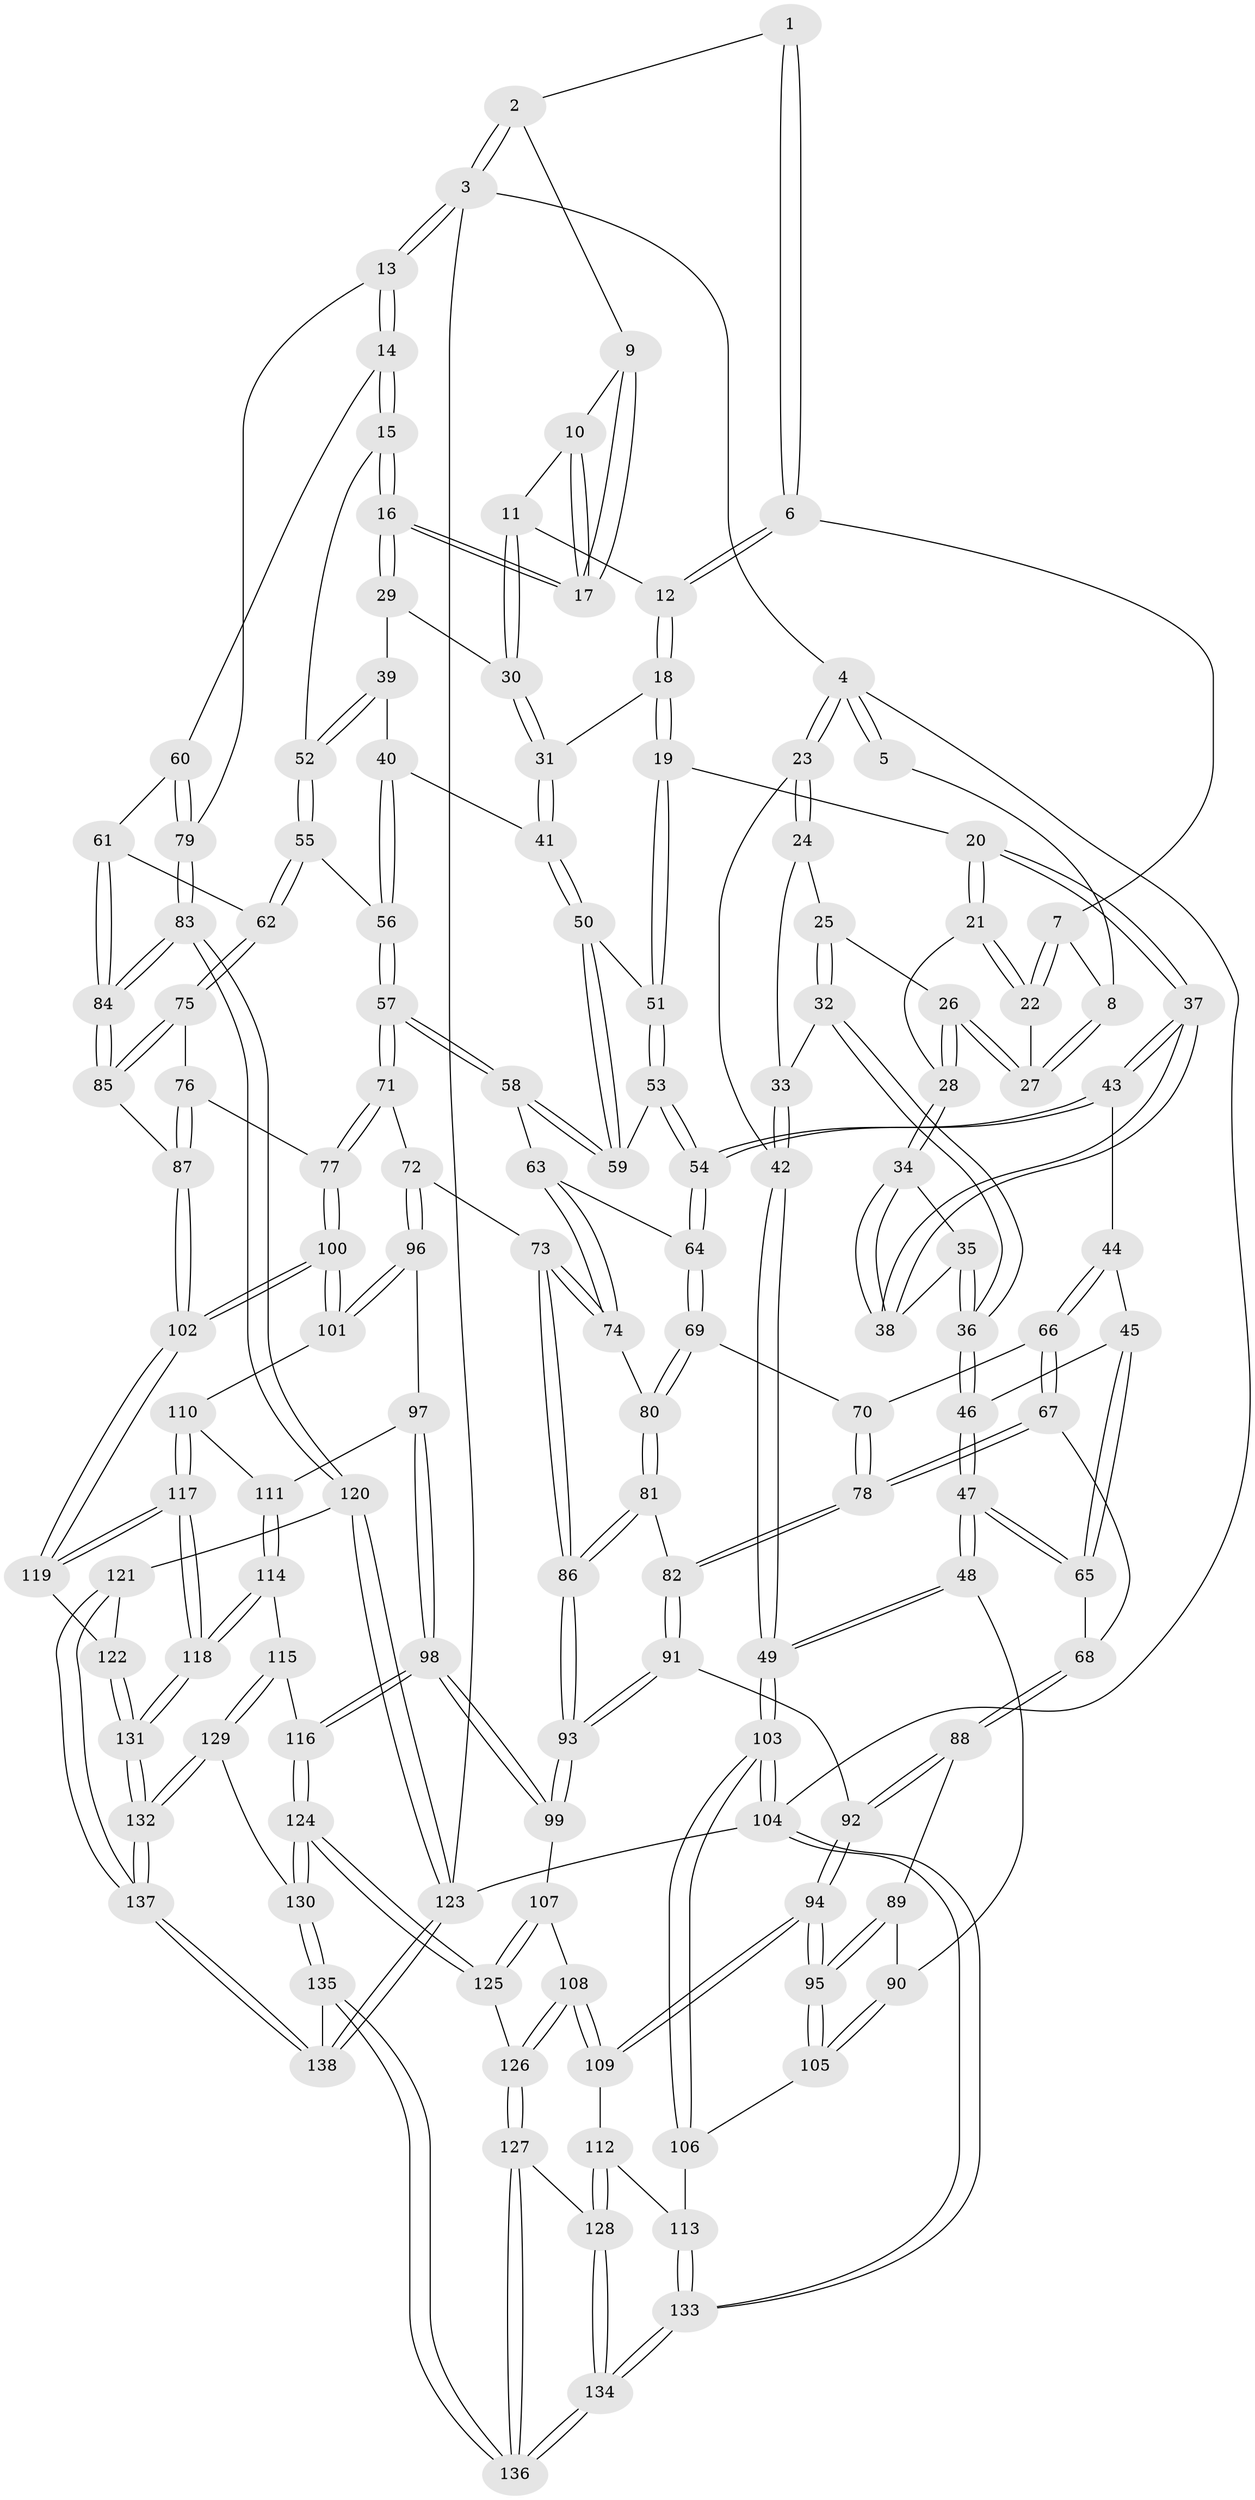 // coarse degree distribution, {4: 0.40476190476190477, 3: 0.2857142857142857, 5: 0.23809523809523808, 6: 0.023809523809523808, 2: 0.047619047619047616}
// Generated by graph-tools (version 1.1) at 2025/38/03/04/25 23:38:36]
// undirected, 138 vertices, 342 edges
graph export_dot {
  node [color=gray90,style=filled];
  1 [pos="+0.48707586458495133+0"];
  2 [pos="+0.7969791867457877+0"];
  3 [pos="+1+0"];
  4 [pos="+0+0"];
  5 [pos="+0.2602504726681717+0"];
  6 [pos="+0.4832479082623037+0.012619361639236734"];
  7 [pos="+0.45192902176300037+0.03531553959604114"];
  8 [pos="+0.25849825854447095+0.05079224905417777"];
  9 [pos="+0.7787473502583157+0"];
  10 [pos="+0.6473274889194861+0.08748781175071256"];
  11 [pos="+0.610656192956994+0.10768177740976416"];
  12 [pos="+0.553233992992238+0.10658516527834903"];
  13 [pos="+1+0.21476481679334908"];
  14 [pos="+1+0.25947583231483323"];
  15 [pos="+0.9004999563729944+0.26246063070521214"];
  16 [pos="+0.8577913804051589+0.22841779359289885"];
  17 [pos="+0.8520394593965539+0.21705406473983646"];
  18 [pos="+0.4780026407802437+0.25115945904383286"];
  19 [pos="+0.4568555683271007+0.2615499891051761"];
  20 [pos="+0.4552111415139281+0.2613415484257634"];
  21 [pos="+0.4099859770482095+0.18447906352648588"];
  22 [pos="+0.3948399987964018+0.1247921494852197"];
  23 [pos="+0+0"];
  24 [pos="+0.050524930128480354+0.0948907862988316"];
  25 [pos="+0.15295978719298267+0.12121348196203417"];
  26 [pos="+0.2195041381061176+0.11984241962898344"];
  27 [pos="+0.25006964598549014+0.07838454824994373"];
  28 [pos="+0.2323829234821339+0.1493827963774465"];
  29 [pos="+0.6931976797711618+0.24251962581313916"];
  30 [pos="+0.6592546492414422+0.2295351583622124"];
  31 [pos="+0.5613137879674177+0.27167986307268993"];
  32 [pos="+0.11138028502449378+0.2891822307539706"];
  33 [pos="+0.052671775368641434+0.2773187545323037"];
  34 [pos="+0.23321636792362074+0.15286059013149278"];
  35 [pos="+0.1820915753363366+0.29044926465883775"];
  36 [pos="+0.15669631386774327+0.3232399783727751"];
  37 [pos="+0.35346847305152534+0.3005676525805529"];
  38 [pos="+0.3217645684520184+0.27303766914475364"];
  39 [pos="+0.6539799857709483+0.33956432690608923"];
  40 [pos="+0.6393738588717648+0.3542039074265998"];
  41 [pos="+0.623769134939006+0.3558634641491648"];
  42 [pos="+0+0.419488953419978"];
  43 [pos="+0.32170277297214517+0.3615843007936508"];
  44 [pos="+0.2778665492577752+0.4046627914842192"];
  45 [pos="+0.2398813719073034+0.404783561858537"];
  46 [pos="+0.17479693416946315+0.39051163913618075"];
  47 [pos="+0.02078198667149879+0.5197885953237804"];
  48 [pos="+0+0.5334842488666394"];
  49 [pos="+0+0.5052910030424274"];
  50 [pos="+0.6048235743297165+0.3822865720080459"];
  51 [pos="+0.4780266308651051+0.3349385522530201"];
  52 [pos="+0.8530294534468337+0.33136365351620073"];
  53 [pos="+0.48487148939389196+0.3992355119614067"];
  54 [pos="+0.45159858293200994+0.45496723941259426"];
  55 [pos="+0.8337527919361984+0.3683914092055664"];
  56 [pos="+0.7376048275032645+0.4409161820666869"];
  57 [pos="+0.6802614281449477+0.5462166251231795"];
  58 [pos="+0.5939631064914465+0.45660559369148623"];
  59 [pos="+0.586113614142382+0.4332520207017988"];
  60 [pos="+0.9524863647015883+0.5039095718551231"];
  61 [pos="+0.9223131011976536+0.5335362436223936"];
  62 [pos="+0.8759780816275292+0.5318857849464982"];
  63 [pos="+0.5786245316970963+0.4637290983691629"];
  64 [pos="+0.4494787766907714+0.4760043751773971"];
  65 [pos="+0.2118617173860412+0.5541941616740722"];
  66 [pos="+0.292482966637097+0.43479952867198146"];
  67 [pos="+0.28418529915686164+0.576524240527514"];
  68 [pos="+0.25183285090139695+0.5810986584823387"];
  69 [pos="+0.44335804456860894+0.49837384229501125"];
  70 [pos="+0.3748450523257868+0.4896377174236828"];
  71 [pos="+0.6808741150529043+0.5619070369046958"];
  72 [pos="+0.5963396307126265+0.6101170192495029"];
  73 [pos="+0.5012991469334042+0.5903756493355735"];
  74 [pos="+0.4703034583817301+0.5493005398053468"];
  75 [pos="+0.8705034587180959+0.5380802172615975"];
  76 [pos="+0.831042227190115+0.5681388918245958"];
  77 [pos="+0.7318890781035141+0.5999546696207028"];
  78 [pos="+0.30781978716053343+0.5881186791240783"];
  79 [pos="+1+0.5900717972010335"];
  80 [pos="+0.45744969905805843+0.5381742615199517"];
  81 [pos="+0.35710165580290476+0.5942813194918563"];
  82 [pos="+0.32357354064372473+0.6022814020132496"];
  83 [pos="+1+0.7935797695586312"];
  84 [pos="+1+0.7261351953139435"];
  85 [pos="+0.9508243536297349+0.6956037634447925"];
  86 [pos="+0.4520984562490843+0.6639668211978489"];
  87 [pos="+0.9232961047035869+0.6931710899562444"];
  88 [pos="+0.2210495960021337+0.6293856712276599"];
  89 [pos="+0.20338980919074434+0.648271756984026"];
  90 [pos="+0.042333877195596246+0.5996397476583996"];
  91 [pos="+0.33057735759335644+0.6681961163659613"];
  92 [pos="+0.29743177696390244+0.6934353522752498"];
  93 [pos="+0.42720662345953947+0.7340295382057628"];
  94 [pos="+0.23491304964387374+0.761100600305339"];
  95 [pos="+0.21035218863575295+0.7288649423483484"];
  96 [pos="+0.5908988972211631+0.6523157315019616"];
  97 [pos="+0.5202877296273603+0.7286606913645155"];
  98 [pos="+0.45387141602126346+0.7640860185121071"];
  99 [pos="+0.4301145528534175+0.744153246274631"];
  100 [pos="+0.7653927289670245+0.7000930664414986"];
  101 [pos="+0.6167901953985031+0.7300280075726883"];
  102 [pos="+0.7762399441808184+0.7195278091386218"];
  103 [pos="+0+0.8757280366337857"];
  104 [pos="+0+1"];
  105 [pos="+0.08314441849278954+0.6984934258302032"];
  106 [pos="+0.07844891248849042+0.7320182099504289"];
  107 [pos="+0.4115111087198651+0.7547401033821923"];
  108 [pos="+0.23919284699567747+0.7916798947036672"];
  109 [pos="+0.23753327487065068+0.79046464294929"];
  110 [pos="+0.6151820679406018+0.7490021885541419"];
  111 [pos="+0.5943468441328654+0.7604434083010239"];
  112 [pos="+0.1914827508615797+0.8146396816773038"];
  113 [pos="+0.09283629174530071+0.837001670215956"];
  114 [pos="+0.5429993385458619+0.8244609103248393"];
  115 [pos="+0.5052791443287121+0.8189621881876575"];
  116 [pos="+0.4680834270069515+0.7955791433750641"];
  117 [pos="+0.7063512570295734+0.8459030369176647"];
  118 [pos="+0.6850240122724817+0.9309962907067404"];
  119 [pos="+0.7705041757934558+0.7588499095680815"];
  120 [pos="+1+0.7950044553562765"];
  121 [pos="+1+0.8337531269705568"];
  122 [pos="+0.9148742828002877+0.8586842801639231"];
  123 [pos="+1+1"];
  124 [pos="+0.38952906338595294+0.9301757619034106"];
  125 [pos="+0.3161732851167513+0.886062467206247"];
  126 [pos="+0.2994688303054042+0.8822327472144562"];
  127 [pos="+0.28656546454336346+0.8975627465734981"];
  128 [pos="+0.192661597694545+0.9357101143338669"];
  129 [pos="+0.5044632984469936+0.8975358640427655"];
  130 [pos="+0.39370660902564686+0.9389700491939618"];
  131 [pos="+0.6986480237459587+1"];
  132 [pos="+0.679851584568946+1"];
  133 [pos="+0+1"];
  134 [pos="+0+1"];
  135 [pos="+0.4627065006310168+1"];
  136 [pos="+0.18677957517362942+1"];
  137 [pos="+0.6776586701568937+1"];
  138 [pos="+0.6701951738878953+1"];
  1 -- 2;
  1 -- 6;
  1 -- 6;
  2 -- 3;
  2 -- 3;
  2 -- 9;
  3 -- 4;
  3 -- 13;
  3 -- 13;
  3 -- 123;
  4 -- 5;
  4 -- 5;
  4 -- 23;
  4 -- 23;
  4 -- 104;
  5 -- 8;
  6 -- 7;
  6 -- 12;
  6 -- 12;
  7 -- 8;
  7 -- 22;
  7 -- 22;
  8 -- 27;
  8 -- 27;
  9 -- 10;
  9 -- 17;
  9 -- 17;
  10 -- 11;
  10 -- 17;
  10 -- 17;
  11 -- 12;
  11 -- 30;
  11 -- 30;
  12 -- 18;
  12 -- 18;
  13 -- 14;
  13 -- 14;
  13 -- 79;
  14 -- 15;
  14 -- 15;
  14 -- 60;
  15 -- 16;
  15 -- 16;
  15 -- 52;
  16 -- 17;
  16 -- 17;
  16 -- 29;
  16 -- 29;
  18 -- 19;
  18 -- 19;
  18 -- 31;
  19 -- 20;
  19 -- 51;
  19 -- 51;
  20 -- 21;
  20 -- 21;
  20 -- 37;
  20 -- 37;
  21 -- 22;
  21 -- 22;
  21 -- 28;
  22 -- 27;
  23 -- 24;
  23 -- 24;
  23 -- 42;
  24 -- 25;
  24 -- 33;
  25 -- 26;
  25 -- 32;
  25 -- 32;
  26 -- 27;
  26 -- 27;
  26 -- 28;
  26 -- 28;
  28 -- 34;
  28 -- 34;
  29 -- 30;
  29 -- 39;
  30 -- 31;
  30 -- 31;
  31 -- 41;
  31 -- 41;
  32 -- 33;
  32 -- 36;
  32 -- 36;
  33 -- 42;
  33 -- 42;
  34 -- 35;
  34 -- 38;
  34 -- 38;
  35 -- 36;
  35 -- 36;
  35 -- 38;
  36 -- 46;
  36 -- 46;
  37 -- 38;
  37 -- 38;
  37 -- 43;
  37 -- 43;
  39 -- 40;
  39 -- 52;
  39 -- 52;
  40 -- 41;
  40 -- 56;
  40 -- 56;
  41 -- 50;
  41 -- 50;
  42 -- 49;
  42 -- 49;
  43 -- 44;
  43 -- 54;
  43 -- 54;
  44 -- 45;
  44 -- 66;
  44 -- 66;
  45 -- 46;
  45 -- 65;
  45 -- 65;
  46 -- 47;
  46 -- 47;
  47 -- 48;
  47 -- 48;
  47 -- 65;
  47 -- 65;
  48 -- 49;
  48 -- 49;
  48 -- 90;
  49 -- 103;
  49 -- 103;
  50 -- 51;
  50 -- 59;
  50 -- 59;
  51 -- 53;
  51 -- 53;
  52 -- 55;
  52 -- 55;
  53 -- 54;
  53 -- 54;
  53 -- 59;
  54 -- 64;
  54 -- 64;
  55 -- 56;
  55 -- 62;
  55 -- 62;
  56 -- 57;
  56 -- 57;
  57 -- 58;
  57 -- 58;
  57 -- 71;
  57 -- 71;
  58 -- 59;
  58 -- 59;
  58 -- 63;
  60 -- 61;
  60 -- 79;
  60 -- 79;
  61 -- 62;
  61 -- 84;
  61 -- 84;
  62 -- 75;
  62 -- 75;
  63 -- 64;
  63 -- 74;
  63 -- 74;
  64 -- 69;
  64 -- 69;
  65 -- 68;
  66 -- 67;
  66 -- 67;
  66 -- 70;
  67 -- 68;
  67 -- 78;
  67 -- 78;
  68 -- 88;
  68 -- 88;
  69 -- 70;
  69 -- 80;
  69 -- 80;
  70 -- 78;
  70 -- 78;
  71 -- 72;
  71 -- 77;
  71 -- 77;
  72 -- 73;
  72 -- 96;
  72 -- 96;
  73 -- 74;
  73 -- 74;
  73 -- 86;
  73 -- 86;
  74 -- 80;
  75 -- 76;
  75 -- 85;
  75 -- 85;
  76 -- 77;
  76 -- 87;
  76 -- 87;
  77 -- 100;
  77 -- 100;
  78 -- 82;
  78 -- 82;
  79 -- 83;
  79 -- 83;
  80 -- 81;
  80 -- 81;
  81 -- 82;
  81 -- 86;
  81 -- 86;
  82 -- 91;
  82 -- 91;
  83 -- 84;
  83 -- 84;
  83 -- 120;
  83 -- 120;
  84 -- 85;
  84 -- 85;
  85 -- 87;
  86 -- 93;
  86 -- 93;
  87 -- 102;
  87 -- 102;
  88 -- 89;
  88 -- 92;
  88 -- 92;
  89 -- 90;
  89 -- 95;
  89 -- 95;
  90 -- 105;
  90 -- 105;
  91 -- 92;
  91 -- 93;
  91 -- 93;
  92 -- 94;
  92 -- 94;
  93 -- 99;
  93 -- 99;
  94 -- 95;
  94 -- 95;
  94 -- 109;
  94 -- 109;
  95 -- 105;
  95 -- 105;
  96 -- 97;
  96 -- 101;
  96 -- 101;
  97 -- 98;
  97 -- 98;
  97 -- 111;
  98 -- 99;
  98 -- 99;
  98 -- 116;
  98 -- 116;
  99 -- 107;
  100 -- 101;
  100 -- 101;
  100 -- 102;
  100 -- 102;
  101 -- 110;
  102 -- 119;
  102 -- 119;
  103 -- 104;
  103 -- 104;
  103 -- 106;
  103 -- 106;
  104 -- 133;
  104 -- 133;
  104 -- 123;
  105 -- 106;
  106 -- 113;
  107 -- 108;
  107 -- 125;
  107 -- 125;
  108 -- 109;
  108 -- 109;
  108 -- 126;
  108 -- 126;
  109 -- 112;
  110 -- 111;
  110 -- 117;
  110 -- 117;
  111 -- 114;
  111 -- 114;
  112 -- 113;
  112 -- 128;
  112 -- 128;
  113 -- 133;
  113 -- 133;
  114 -- 115;
  114 -- 118;
  114 -- 118;
  115 -- 116;
  115 -- 129;
  115 -- 129;
  116 -- 124;
  116 -- 124;
  117 -- 118;
  117 -- 118;
  117 -- 119;
  117 -- 119;
  118 -- 131;
  118 -- 131;
  119 -- 122;
  120 -- 121;
  120 -- 123;
  120 -- 123;
  121 -- 122;
  121 -- 137;
  121 -- 137;
  122 -- 131;
  122 -- 131;
  123 -- 138;
  123 -- 138;
  124 -- 125;
  124 -- 125;
  124 -- 130;
  124 -- 130;
  125 -- 126;
  126 -- 127;
  126 -- 127;
  127 -- 128;
  127 -- 136;
  127 -- 136;
  128 -- 134;
  128 -- 134;
  129 -- 130;
  129 -- 132;
  129 -- 132;
  130 -- 135;
  130 -- 135;
  131 -- 132;
  131 -- 132;
  132 -- 137;
  132 -- 137;
  133 -- 134;
  133 -- 134;
  134 -- 136;
  134 -- 136;
  135 -- 136;
  135 -- 136;
  135 -- 138;
  137 -- 138;
  137 -- 138;
}
